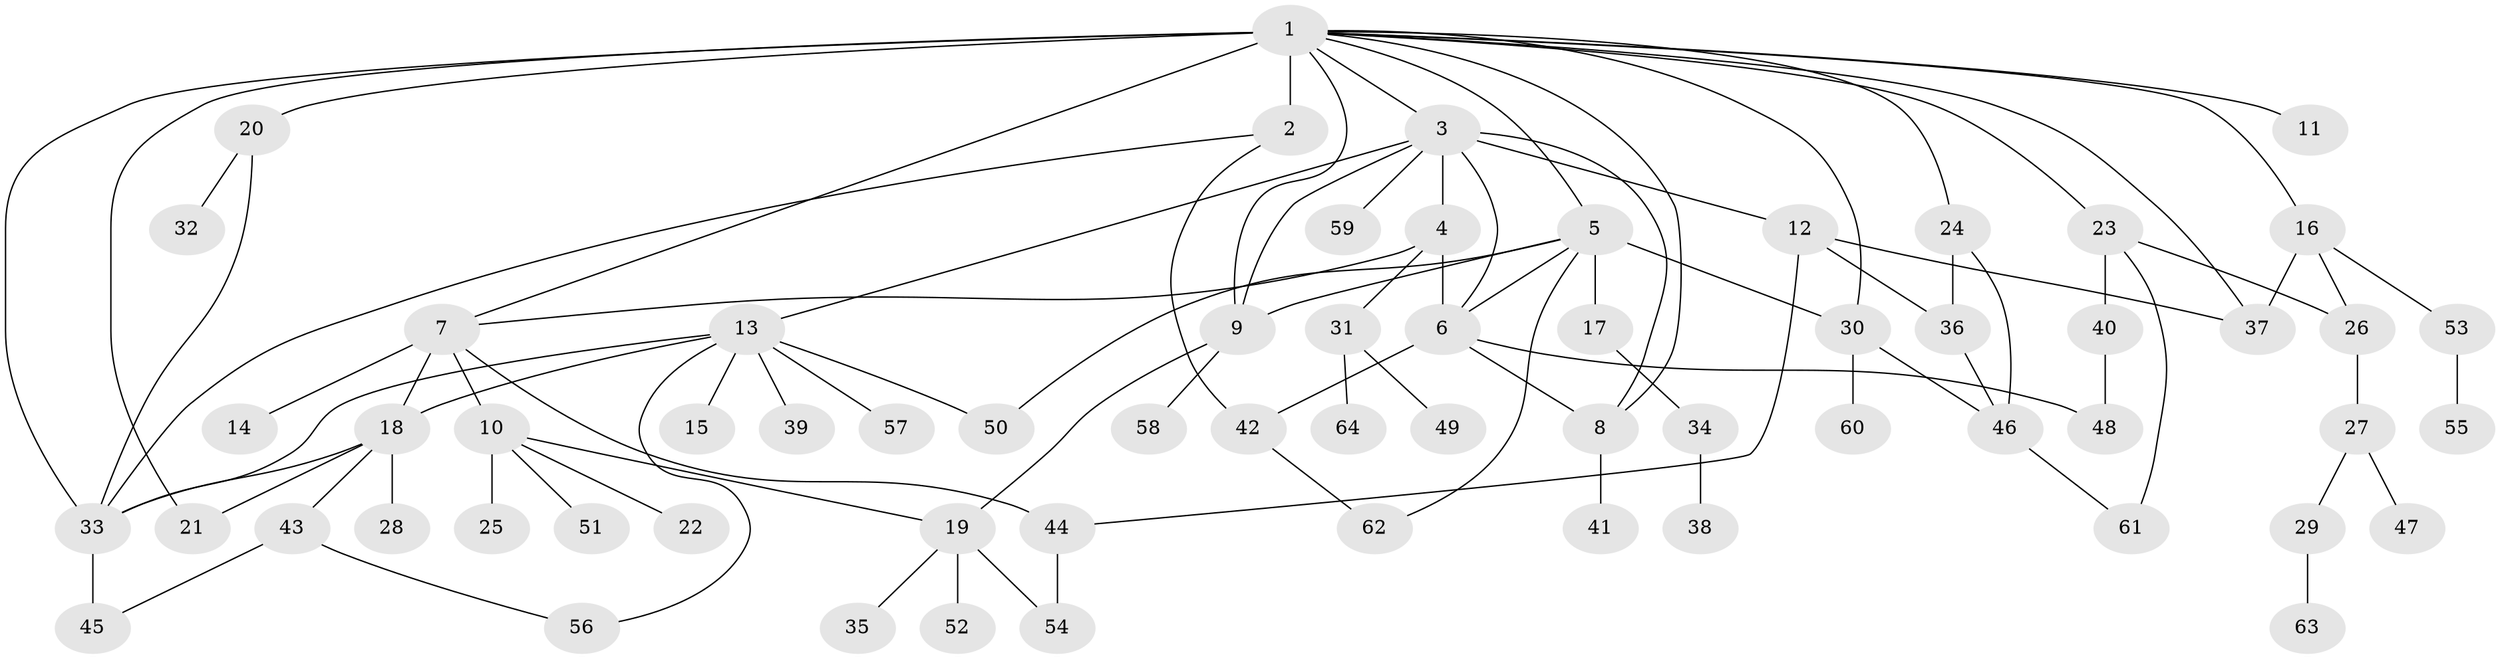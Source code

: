 // original degree distribution, {7: 0.015625, 12: 0.015625, 9: 0.0234375, 3: 0.0859375, 1: 0.46875, 8: 0.015625, 6: 0.03125, 5: 0.046875, 2: 0.234375, 4: 0.0625}
// Generated by graph-tools (version 1.1) at 2025/35/03/09/25 02:35:17]
// undirected, 64 vertices, 93 edges
graph export_dot {
graph [start="1"]
  node [color=gray90,style=filled];
  1;
  2;
  3;
  4;
  5;
  6;
  7;
  8;
  9;
  10;
  11;
  12;
  13;
  14;
  15;
  16;
  17;
  18;
  19;
  20;
  21;
  22;
  23;
  24;
  25;
  26;
  27;
  28;
  29;
  30;
  31;
  32;
  33;
  34;
  35;
  36;
  37;
  38;
  39;
  40;
  41;
  42;
  43;
  44;
  45;
  46;
  47;
  48;
  49;
  50;
  51;
  52;
  53;
  54;
  55;
  56;
  57;
  58;
  59;
  60;
  61;
  62;
  63;
  64;
  1 -- 2 [weight=9.0];
  1 -- 3 [weight=1.0];
  1 -- 5 [weight=1.0];
  1 -- 7 [weight=1.0];
  1 -- 8 [weight=1.0];
  1 -- 9 [weight=1.0];
  1 -- 11 [weight=1.0];
  1 -- 16 [weight=1.0];
  1 -- 20 [weight=1.0];
  1 -- 21 [weight=1.0];
  1 -- 23 [weight=1.0];
  1 -- 24 [weight=3.0];
  1 -- 30 [weight=1.0];
  1 -- 33 [weight=1.0];
  1 -- 37 [weight=1.0];
  2 -- 33 [weight=1.0];
  2 -- 42 [weight=1.0];
  3 -- 4 [weight=1.0];
  3 -- 6 [weight=1.0];
  3 -- 8 [weight=1.0];
  3 -- 9 [weight=1.0];
  3 -- 12 [weight=1.0];
  3 -- 13 [weight=1.0];
  3 -- 59 [weight=1.0];
  4 -- 6 [weight=1.0];
  4 -- 7 [weight=1.0];
  4 -- 31 [weight=1.0];
  5 -- 6 [weight=1.0];
  5 -- 9 [weight=1.0];
  5 -- 17 [weight=1.0];
  5 -- 30 [weight=1.0];
  5 -- 50 [weight=1.0];
  5 -- 62 [weight=1.0];
  6 -- 8 [weight=1.0];
  6 -- 42 [weight=1.0];
  6 -- 48 [weight=1.0];
  7 -- 10 [weight=1.0];
  7 -- 14 [weight=1.0];
  7 -- 18 [weight=1.0];
  7 -- 44 [weight=1.0];
  8 -- 41 [weight=1.0];
  9 -- 19 [weight=1.0];
  9 -- 58 [weight=1.0];
  10 -- 19 [weight=1.0];
  10 -- 22 [weight=1.0];
  10 -- 25 [weight=1.0];
  10 -- 51 [weight=1.0];
  12 -- 36 [weight=1.0];
  12 -- 37 [weight=1.0];
  12 -- 44 [weight=1.0];
  13 -- 15 [weight=1.0];
  13 -- 18 [weight=1.0];
  13 -- 33 [weight=1.0];
  13 -- 39 [weight=1.0];
  13 -- 50 [weight=1.0];
  13 -- 56 [weight=1.0];
  13 -- 57 [weight=1.0];
  16 -- 26 [weight=1.0];
  16 -- 37 [weight=1.0];
  16 -- 53 [weight=1.0];
  17 -- 34 [weight=1.0];
  18 -- 21 [weight=5.0];
  18 -- 28 [weight=1.0];
  18 -- 33 [weight=1.0];
  18 -- 43 [weight=1.0];
  19 -- 35 [weight=1.0];
  19 -- 52 [weight=1.0];
  19 -- 54 [weight=1.0];
  20 -- 32 [weight=1.0];
  20 -- 33 [weight=1.0];
  23 -- 26 [weight=1.0];
  23 -- 40 [weight=1.0];
  23 -- 61 [weight=1.0];
  24 -- 36 [weight=1.0];
  24 -- 46 [weight=3.0];
  26 -- 27 [weight=2.0];
  27 -- 29 [weight=1.0];
  27 -- 47 [weight=1.0];
  29 -- 63 [weight=1.0];
  30 -- 46 [weight=1.0];
  30 -- 60 [weight=1.0];
  31 -- 49 [weight=1.0];
  31 -- 64 [weight=1.0];
  33 -- 45 [weight=3.0];
  34 -- 38 [weight=2.0];
  36 -- 46 [weight=1.0];
  40 -- 48 [weight=2.0];
  42 -- 62 [weight=1.0];
  43 -- 45 [weight=1.0];
  43 -- 56 [weight=1.0];
  44 -- 54 [weight=2.0];
  46 -- 61 [weight=1.0];
  53 -- 55 [weight=1.0];
}
